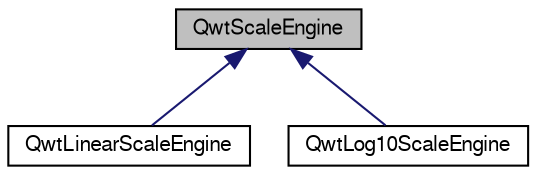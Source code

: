 digraph G
{
  edge [fontname="FreeSans",fontsize="10",labelfontname="FreeSans",labelfontsize="10"];
  node [fontname="FreeSans",fontsize="10",shape=record];
  Node1 [label="QwtScaleEngine",height=0.2,width=0.4,color="black", fillcolor="grey75", style="filled" fontcolor="black"];
  Node1 -> Node2 [dir="back",color="midnightblue",fontsize="10",style="solid",fontname="FreeSans"];
  Node2 [label="QwtLinearScaleEngine",height=0.2,width=0.4,color="black", fillcolor="white", style="filled",URL="$class_qwt_linear_scale_engine.html",tooltip="A scale engine for linear scales."];
  Node1 -> Node3 [dir="back",color="midnightblue",fontsize="10",style="solid",fontname="FreeSans"];
  Node3 [label="QwtLog10ScaleEngine",height=0.2,width=0.4,color="black", fillcolor="white", style="filled",URL="$class_qwt_log10_scale_engine.html",tooltip="A scale engine for logarithmic (base 10) scales."];
}
